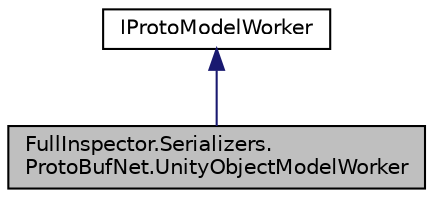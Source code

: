 digraph "FullInspector.Serializers.ProtoBufNet.UnityObjectModelWorker"
{
  edge [fontname="Helvetica",fontsize="10",labelfontname="Helvetica",labelfontsize="10"];
  node [fontname="Helvetica",fontsize="10",shape=record];
  Node1 [label="FullInspector.Serializers.\lProtoBufNet.UnityObjectModelWorker",height=0.2,width=0.4,color="black", fillcolor="grey75", style="filled" fontcolor="black"];
  Node2 -> Node1 [dir="back",color="midnightblue",fontsize="10",style="solid",fontname="Helvetica"];
  Node2 [label="IProtoModelWorker",height=0.2,width=0.4,color="black", fillcolor="white", style="filled",URL="$interface_full_inspector_1_1_i_proto_model_worker.html"];
}

